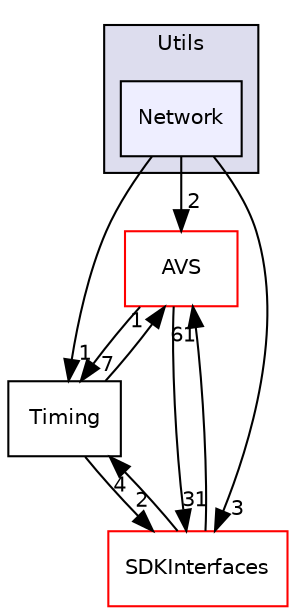 digraph "/workplace/avs-device-sdk/AVSCommon/Utils/include/AVSCommon/Utils/Network" {
  compound=true
  node [ fontsize="10", fontname="Helvetica"];
  edge [ labelfontsize="10", labelfontname="Helvetica"];
  subgraph clusterdir_ee116be5d1129358ffaec72096859541 {
    graph [ bgcolor="#ddddee", pencolor="black", label="Utils" fontname="Helvetica", fontsize="10", URL="dir_ee116be5d1129358ffaec72096859541.html"]
  dir_dbe039fff42e2d877b5ec0e1d41c9acd [shape=box, label="Network", style="filled", fillcolor="#eeeeff", pencolor="black", URL="dir_dbe039fff42e2d877b5ec0e1d41c9acd.html"];
  }
  dir_80711c2a226d5fced33fce22558d3784 [shape=box label="AVS" fillcolor="white" style="filled" color="red" URL="dir_80711c2a226d5fced33fce22558d3784.html"];
  dir_b87968e904c49b1e151e63fd16be423f [shape=box label="Timing" URL="dir_b87968e904c49b1e151e63fd16be423f.html"];
  dir_97afc8111b754cf401b73024f872f45d [shape=box label="SDKInterfaces" fillcolor="white" style="filled" color="red" URL="dir_97afc8111b754cf401b73024f872f45d.html"];
  dir_80711c2a226d5fced33fce22558d3784->dir_b87968e904c49b1e151e63fd16be423f [headlabel="7", labeldistance=1.5 headhref="dir_000157_000241.html"];
  dir_80711c2a226d5fced33fce22558d3784->dir_97afc8111b754cf401b73024f872f45d [headlabel="31", labeldistance=1.5 headhref="dir_000157_000018.html"];
  dir_b87968e904c49b1e151e63fd16be423f->dir_80711c2a226d5fced33fce22558d3784 [headlabel="1", labeldistance=1.5 headhref="dir_000241_000157.html"];
  dir_b87968e904c49b1e151e63fd16be423f->dir_97afc8111b754cf401b73024f872f45d [headlabel="2", labeldistance=1.5 headhref="dir_000241_000018.html"];
  dir_97afc8111b754cf401b73024f872f45d->dir_80711c2a226d5fced33fce22558d3784 [headlabel="61", labeldistance=1.5 headhref="dir_000018_000157.html"];
  dir_97afc8111b754cf401b73024f872f45d->dir_b87968e904c49b1e151e63fd16be423f [headlabel="4", labeldistance=1.5 headhref="dir_000018_000241.html"];
  dir_dbe039fff42e2d877b5ec0e1d41c9acd->dir_80711c2a226d5fced33fce22558d3784 [headlabel="2", labeldistance=1.5 headhref="dir_000234_000157.html"];
  dir_dbe039fff42e2d877b5ec0e1d41c9acd->dir_b87968e904c49b1e151e63fd16be423f [headlabel="1", labeldistance=1.5 headhref="dir_000234_000241.html"];
  dir_dbe039fff42e2d877b5ec0e1d41c9acd->dir_97afc8111b754cf401b73024f872f45d [headlabel="3", labeldistance=1.5 headhref="dir_000234_000018.html"];
}
